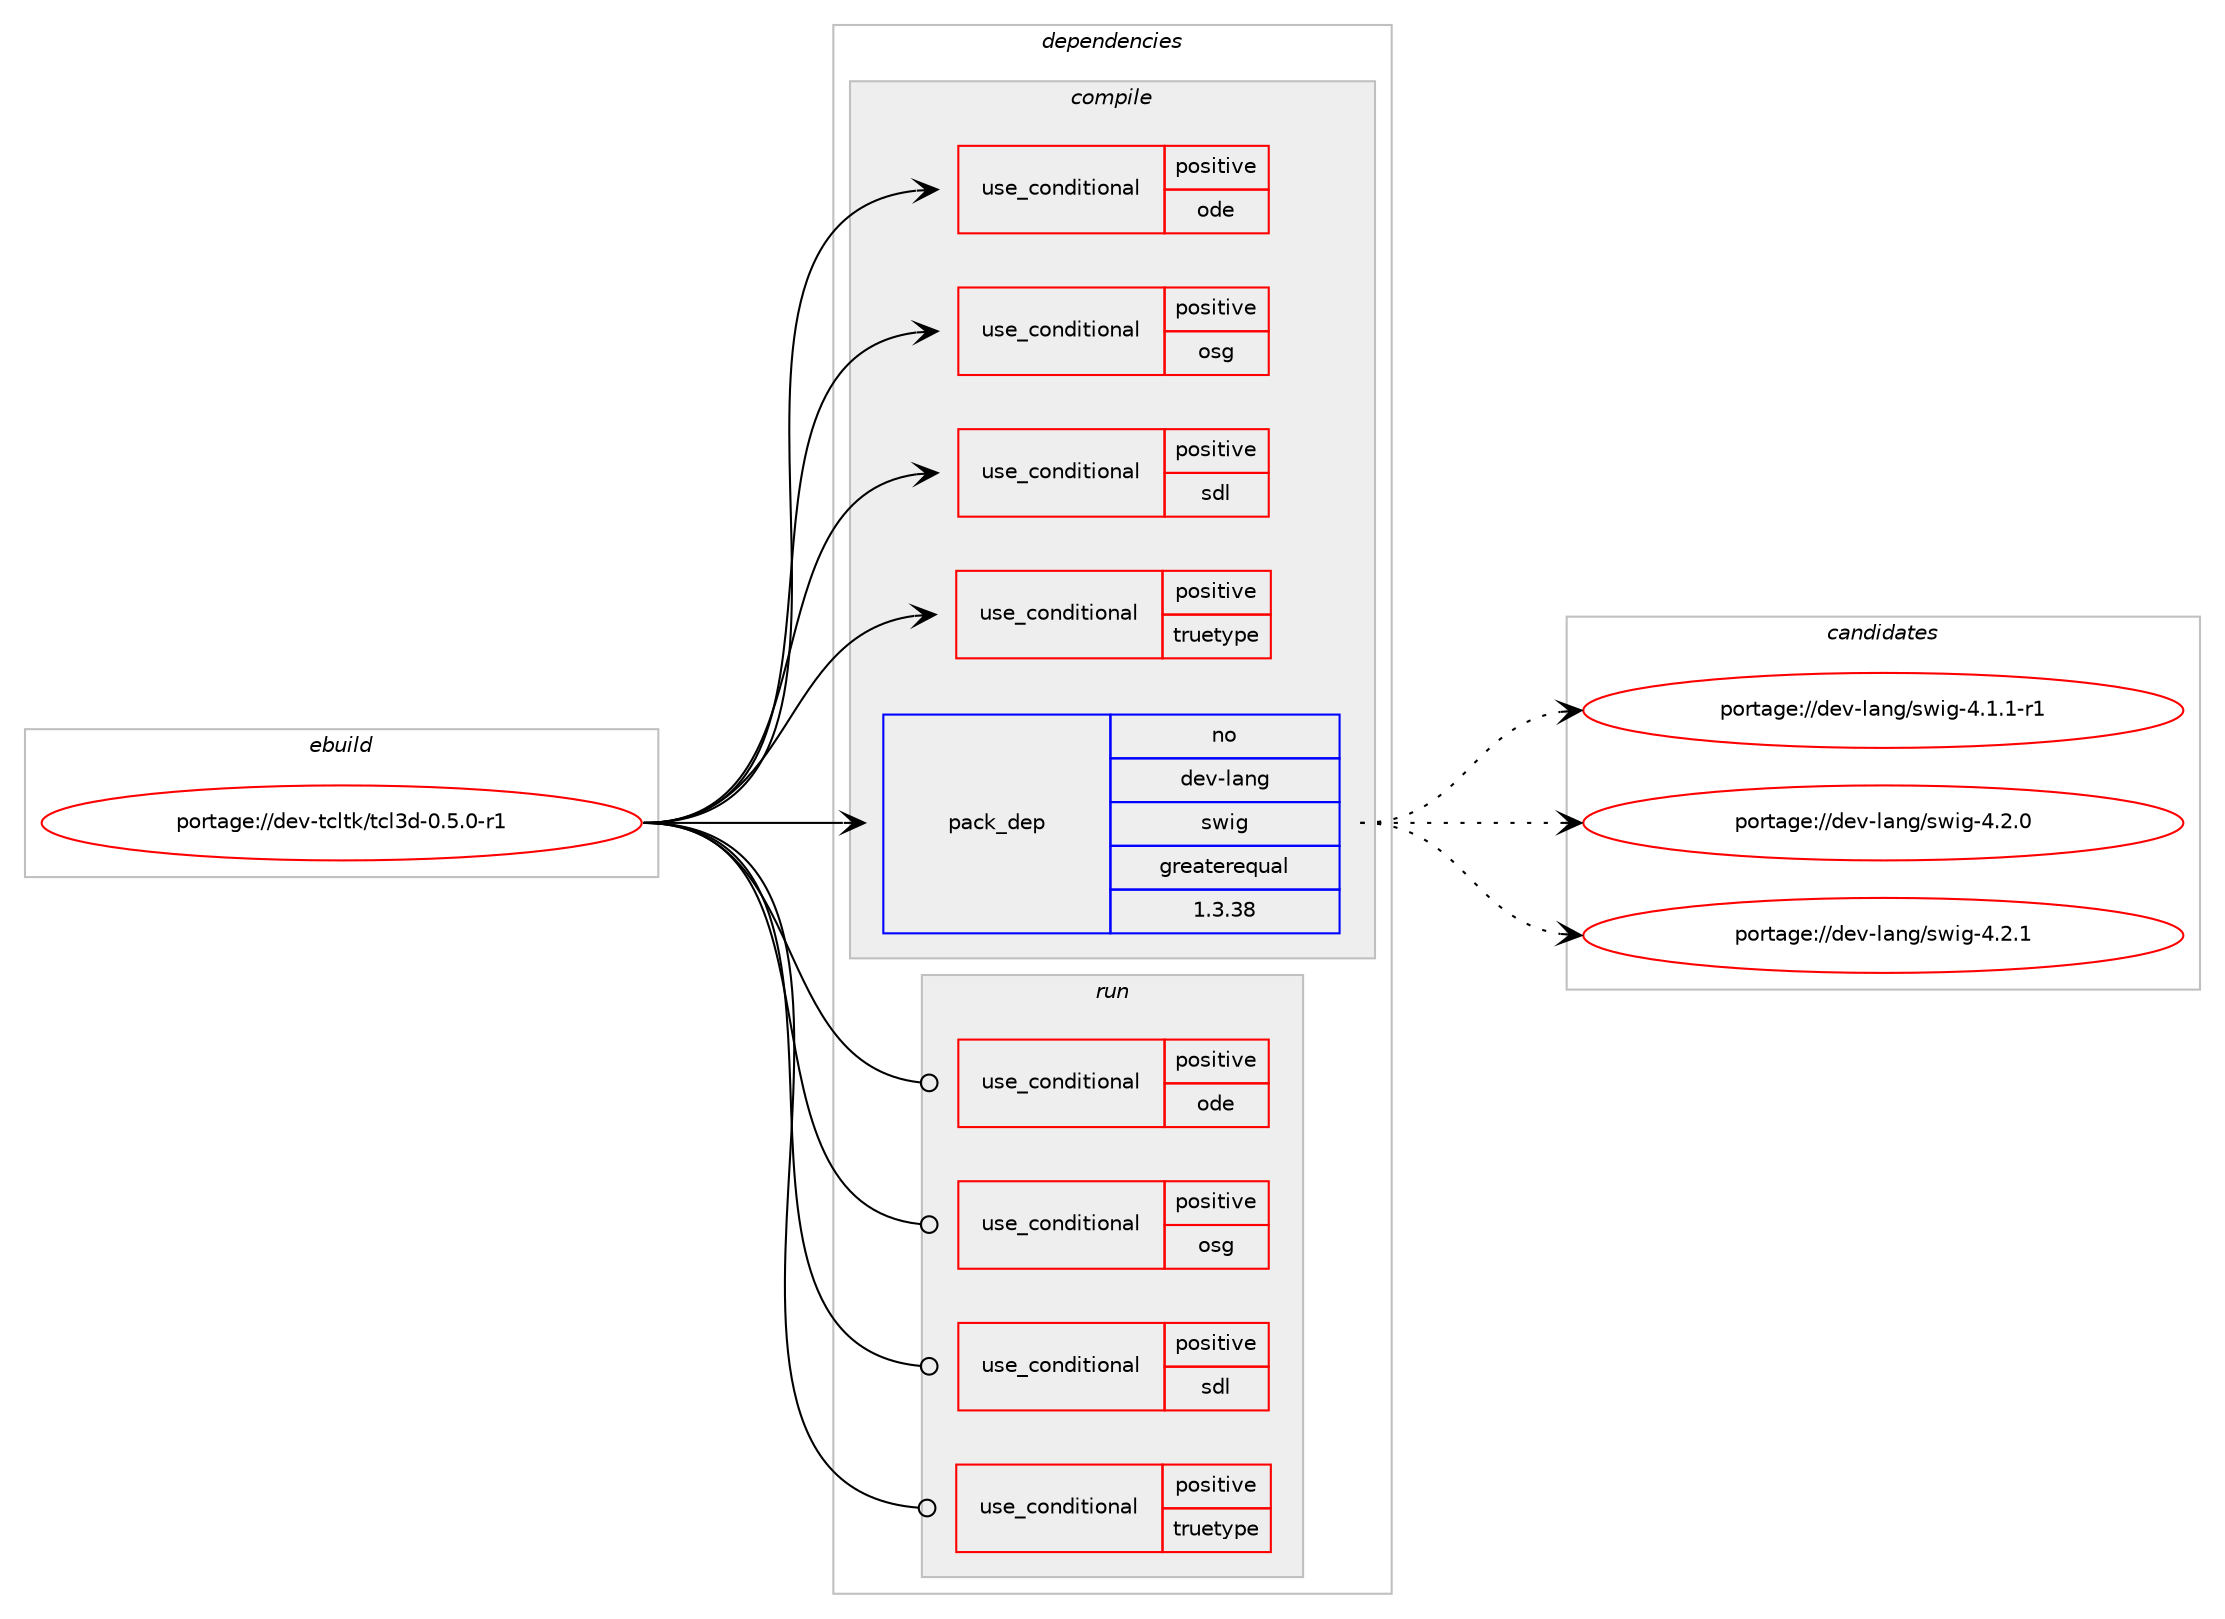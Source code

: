 digraph prolog {

# *************
# Graph options
# *************

newrank=true;
concentrate=true;
compound=true;
graph [rankdir=LR,fontname=Helvetica,fontsize=10,ranksep=1.5];#, ranksep=2.5, nodesep=0.2];
edge  [arrowhead=vee];
node  [fontname=Helvetica,fontsize=10];

# **********
# The ebuild
# **********

subgraph cluster_leftcol {
color=gray;
rank=same;
label=<<i>ebuild</i>>;
id [label="portage://dev-tcltk/tcl3d-0.5.0-r1", color=red, width=4, href="../dev-tcltk/tcl3d-0.5.0-r1.svg"];
}

# ****************
# The dependencies
# ****************

subgraph cluster_midcol {
color=gray;
label=<<i>dependencies</i>>;
subgraph cluster_compile {
fillcolor="#eeeeee";
style=filled;
label=<<i>compile</i>>;
subgraph cond57639 {
dependency107136 [label=<<TABLE BORDER="0" CELLBORDER="1" CELLSPACING="0" CELLPADDING="4"><TR><TD ROWSPAN="3" CELLPADDING="10">use_conditional</TD></TR><TR><TD>positive</TD></TR><TR><TD>ode</TD></TR></TABLE>>, shape=none, color=red];
# *** BEGIN UNKNOWN DEPENDENCY TYPE (TODO) ***
# dependency107136 -> package_dependency(portage://dev-tcltk/tcl3d-0.5.0-r1,install,no,dev-games,ode,none,[,,],[],[])
# *** END UNKNOWN DEPENDENCY TYPE (TODO) ***

}
id:e -> dependency107136:w [weight=20,style="solid",arrowhead="vee"];
subgraph cond57640 {
dependency107137 [label=<<TABLE BORDER="0" CELLBORDER="1" CELLSPACING="0" CELLPADDING="4"><TR><TD ROWSPAN="3" CELLPADDING="10">use_conditional</TD></TR><TR><TD>positive</TD></TR><TR><TD>osg</TD></TR></TABLE>>, shape=none, color=red];
# *** BEGIN UNKNOWN DEPENDENCY TYPE (TODO) ***
# dependency107137 -> package_dependency(portage://dev-tcltk/tcl3d-0.5.0-r1,install,no,dev-games,openscenegraph,none,[,,],[],[])
# *** END UNKNOWN DEPENDENCY TYPE (TODO) ***

}
id:e -> dependency107137:w [weight=20,style="solid",arrowhead="vee"];
subgraph cond57641 {
dependency107138 [label=<<TABLE BORDER="0" CELLBORDER="1" CELLSPACING="0" CELLPADDING="4"><TR><TD ROWSPAN="3" CELLPADDING="10">use_conditional</TD></TR><TR><TD>positive</TD></TR><TR><TD>sdl</TD></TR></TABLE>>, shape=none, color=red];
# *** BEGIN UNKNOWN DEPENDENCY TYPE (TODO) ***
# dependency107138 -> package_dependency(portage://dev-tcltk/tcl3d-0.5.0-r1,install,no,media-libs,libsdl,none,[,,],[],[])
# *** END UNKNOWN DEPENDENCY TYPE (TODO) ***

}
id:e -> dependency107138:w [weight=20,style="solid",arrowhead="vee"];
subgraph cond57642 {
dependency107139 [label=<<TABLE BORDER="0" CELLBORDER="1" CELLSPACING="0" CELLPADDING="4"><TR><TD ROWSPAN="3" CELLPADDING="10">use_conditional</TD></TR><TR><TD>positive</TD></TR><TR><TD>truetype</TD></TR></TABLE>>, shape=none, color=red];
# *** BEGIN UNKNOWN DEPENDENCY TYPE (TODO) ***
# dependency107139 -> package_dependency(portage://dev-tcltk/tcl3d-0.5.0-r1,install,no,media-libs,ftgl,none,[,,],[],[])
# *** END UNKNOWN DEPENDENCY TYPE (TODO) ***

}
id:e -> dependency107139:w [weight=20,style="solid",arrowhead="vee"];
# *** BEGIN UNKNOWN DEPENDENCY TYPE (TODO) ***
# id -> package_dependency(portage://dev-tcltk/tcl3d-0.5.0-r1,install,no,app-arch,unzip,none,[,,],[],[])
# *** END UNKNOWN DEPENDENCY TYPE (TODO) ***

subgraph pack48123 {
dependency107140 [label=<<TABLE BORDER="0" CELLBORDER="1" CELLSPACING="0" CELLPADDING="4" WIDTH="220"><TR><TD ROWSPAN="6" CELLPADDING="30">pack_dep</TD></TR><TR><TD WIDTH="110">no</TD></TR><TR><TD>dev-lang</TD></TR><TR><TD>swig</TD></TR><TR><TD>greaterequal</TD></TR><TR><TD>1.3.38</TD></TR></TABLE>>, shape=none, color=blue];
}
id:e -> dependency107140:w [weight=20,style="solid",arrowhead="vee"];
# *** BEGIN UNKNOWN DEPENDENCY TYPE (TODO) ***
# id -> package_dependency(portage://dev-tcltk/tcl3d-0.5.0-r1,install,no,dev-lang,tcl,none,[,,],[slot(0),equal],[])
# *** END UNKNOWN DEPENDENCY TYPE (TODO) ***

# *** BEGIN UNKNOWN DEPENDENCY TYPE (TODO) ***
# id -> package_dependency(portage://dev-tcltk/tcl3d-0.5.0-r1,install,no,dev-lang,tk,none,[,,],[slot(0),equal],[])
# *** END UNKNOWN DEPENDENCY TYPE (TODO) ***

# *** BEGIN UNKNOWN DEPENDENCY TYPE (TODO) ***
# id -> package_dependency(portage://dev-tcltk/tcl3d-0.5.0-r1,install,no,virtual,glu,none,[,,],[],[])
# *** END UNKNOWN DEPENDENCY TYPE (TODO) ***

# *** BEGIN UNKNOWN DEPENDENCY TYPE (TODO) ***
# id -> package_dependency(portage://dev-tcltk/tcl3d-0.5.0-r1,install,no,virtual,opengl,none,[,,],[],[])
# *** END UNKNOWN DEPENDENCY TYPE (TODO) ***

# *** BEGIN UNKNOWN DEPENDENCY TYPE (TODO) ***
# id -> package_dependency(portage://dev-tcltk/tcl3d-0.5.0-r1,install,no,x11-libs,libXi,none,[,,],[],[])
# *** END UNKNOWN DEPENDENCY TYPE (TODO) ***

# *** BEGIN UNKNOWN DEPENDENCY TYPE (TODO) ***
# id -> package_dependency(portage://dev-tcltk/tcl3d-0.5.0-r1,install,no,x11-libs,libXmu,none,[,,],[],[])
# *** END UNKNOWN DEPENDENCY TYPE (TODO) ***

}
subgraph cluster_compileandrun {
fillcolor="#eeeeee";
style=filled;
label=<<i>compile and run</i>>;
}
subgraph cluster_run {
fillcolor="#eeeeee";
style=filled;
label=<<i>run</i>>;
subgraph cond57643 {
dependency107141 [label=<<TABLE BORDER="0" CELLBORDER="1" CELLSPACING="0" CELLPADDING="4"><TR><TD ROWSPAN="3" CELLPADDING="10">use_conditional</TD></TR><TR><TD>positive</TD></TR><TR><TD>ode</TD></TR></TABLE>>, shape=none, color=red];
# *** BEGIN UNKNOWN DEPENDENCY TYPE (TODO) ***
# dependency107141 -> package_dependency(portage://dev-tcltk/tcl3d-0.5.0-r1,run,no,dev-games,ode,none,[,,],[],[])
# *** END UNKNOWN DEPENDENCY TYPE (TODO) ***

}
id:e -> dependency107141:w [weight=20,style="solid",arrowhead="odot"];
subgraph cond57644 {
dependency107142 [label=<<TABLE BORDER="0" CELLBORDER="1" CELLSPACING="0" CELLPADDING="4"><TR><TD ROWSPAN="3" CELLPADDING="10">use_conditional</TD></TR><TR><TD>positive</TD></TR><TR><TD>osg</TD></TR></TABLE>>, shape=none, color=red];
# *** BEGIN UNKNOWN DEPENDENCY TYPE (TODO) ***
# dependency107142 -> package_dependency(portage://dev-tcltk/tcl3d-0.5.0-r1,run,no,dev-games,openscenegraph,none,[,,],[],[])
# *** END UNKNOWN DEPENDENCY TYPE (TODO) ***

}
id:e -> dependency107142:w [weight=20,style="solid",arrowhead="odot"];
subgraph cond57645 {
dependency107143 [label=<<TABLE BORDER="0" CELLBORDER="1" CELLSPACING="0" CELLPADDING="4"><TR><TD ROWSPAN="3" CELLPADDING="10">use_conditional</TD></TR><TR><TD>positive</TD></TR><TR><TD>sdl</TD></TR></TABLE>>, shape=none, color=red];
# *** BEGIN UNKNOWN DEPENDENCY TYPE (TODO) ***
# dependency107143 -> package_dependency(portage://dev-tcltk/tcl3d-0.5.0-r1,run,no,media-libs,libsdl,none,[,,],[],[])
# *** END UNKNOWN DEPENDENCY TYPE (TODO) ***

}
id:e -> dependency107143:w [weight=20,style="solid",arrowhead="odot"];
subgraph cond57646 {
dependency107144 [label=<<TABLE BORDER="0" CELLBORDER="1" CELLSPACING="0" CELLPADDING="4"><TR><TD ROWSPAN="3" CELLPADDING="10">use_conditional</TD></TR><TR><TD>positive</TD></TR><TR><TD>truetype</TD></TR></TABLE>>, shape=none, color=red];
# *** BEGIN UNKNOWN DEPENDENCY TYPE (TODO) ***
# dependency107144 -> package_dependency(portage://dev-tcltk/tcl3d-0.5.0-r1,run,no,media-libs,ftgl,none,[,,],[],[])
# *** END UNKNOWN DEPENDENCY TYPE (TODO) ***

}
id:e -> dependency107144:w [weight=20,style="solid",arrowhead="odot"];
# *** BEGIN UNKNOWN DEPENDENCY TYPE (TODO) ***
# id -> package_dependency(portage://dev-tcltk/tcl3d-0.5.0-r1,run,no,dev-lang,tcl,none,[,,],[slot(0),equal],[])
# *** END UNKNOWN DEPENDENCY TYPE (TODO) ***

# *** BEGIN UNKNOWN DEPENDENCY TYPE (TODO) ***
# id -> package_dependency(portage://dev-tcltk/tcl3d-0.5.0-r1,run,no,dev-lang,tk,none,[,,],[slot(0),equal],[])
# *** END UNKNOWN DEPENDENCY TYPE (TODO) ***

# *** BEGIN UNKNOWN DEPENDENCY TYPE (TODO) ***
# id -> package_dependency(portage://dev-tcltk/tcl3d-0.5.0-r1,run,no,virtual,glu,none,[,,],[],[])
# *** END UNKNOWN DEPENDENCY TYPE (TODO) ***

# *** BEGIN UNKNOWN DEPENDENCY TYPE (TODO) ***
# id -> package_dependency(portage://dev-tcltk/tcl3d-0.5.0-r1,run,no,virtual,opengl,none,[,,],[],[])
# *** END UNKNOWN DEPENDENCY TYPE (TODO) ***

# *** BEGIN UNKNOWN DEPENDENCY TYPE (TODO) ***
# id -> package_dependency(portage://dev-tcltk/tcl3d-0.5.0-r1,run,no,x11-libs,libXi,none,[,,],[],[])
# *** END UNKNOWN DEPENDENCY TYPE (TODO) ***

# *** BEGIN UNKNOWN DEPENDENCY TYPE (TODO) ***
# id -> package_dependency(portage://dev-tcltk/tcl3d-0.5.0-r1,run,no,x11-libs,libXmu,none,[,,],[],[])
# *** END UNKNOWN DEPENDENCY TYPE (TODO) ***

}
}

# **************
# The candidates
# **************

subgraph cluster_choices {
rank=same;
color=gray;
label=<<i>candidates</i>>;

subgraph choice48123 {
color=black;
nodesep=1;
choice1001011184510897110103471151191051034552464946494511449 [label="portage://dev-lang/swig-4.1.1-r1", color=red, width=4,href="../dev-lang/swig-4.1.1-r1.svg"];
choice100101118451089711010347115119105103455246504648 [label="portage://dev-lang/swig-4.2.0", color=red, width=4,href="../dev-lang/swig-4.2.0.svg"];
choice100101118451089711010347115119105103455246504649 [label="portage://dev-lang/swig-4.2.1", color=red, width=4,href="../dev-lang/swig-4.2.1.svg"];
dependency107140:e -> choice1001011184510897110103471151191051034552464946494511449:w [style=dotted,weight="100"];
dependency107140:e -> choice100101118451089711010347115119105103455246504648:w [style=dotted,weight="100"];
dependency107140:e -> choice100101118451089711010347115119105103455246504649:w [style=dotted,weight="100"];
}
}

}
